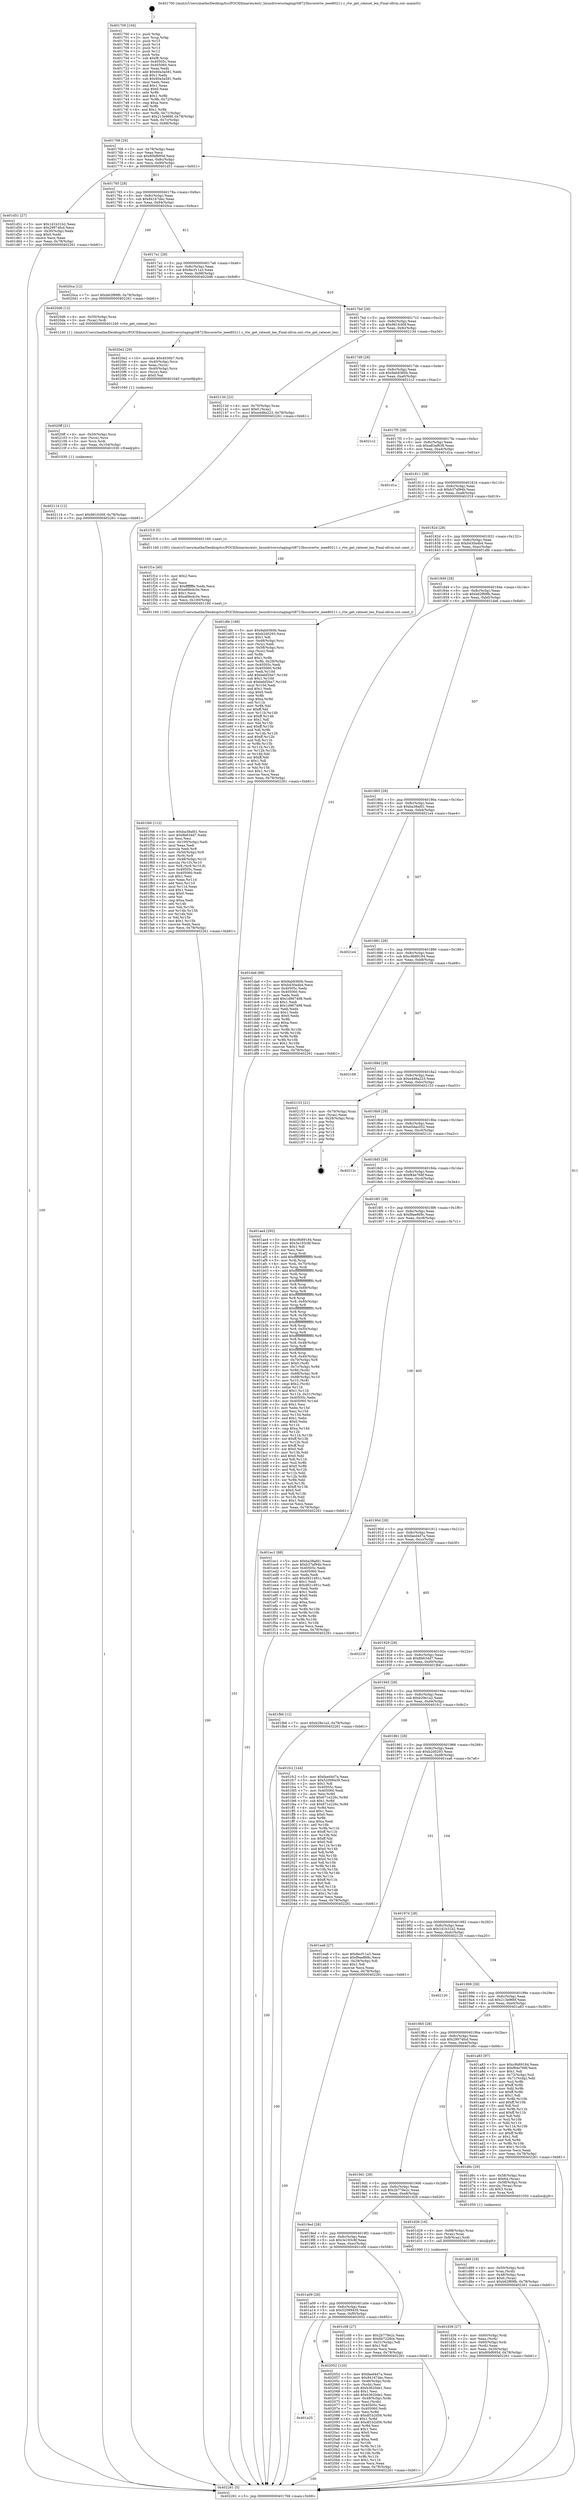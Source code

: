 digraph "0x401700" {
  label = "0x401700 (/mnt/c/Users/mathe/Desktop/tcc/POCII/binaries/extr_linuxdriversstagingrtl8723bscorertw_ieee80211.c_rtw_get_rateset_len_Final-ollvm.out::main(0))"
  labelloc = "t"
  node[shape=record]

  Entry [label="",width=0.3,height=0.3,shape=circle,fillcolor=black,style=filled]
  "0x401768" [label="{
     0x401768 [29]\l
     | [instrs]\l
     &nbsp;&nbsp;0x401768 \<+3\>: mov -0x78(%rbp),%eax\l
     &nbsp;&nbsp;0x40176b \<+2\>: mov %eax,%ecx\l
     &nbsp;&nbsp;0x40176d \<+6\>: sub $0x80bf695d,%ecx\l
     &nbsp;&nbsp;0x401773 \<+6\>: mov %eax,-0x8c(%rbp)\l
     &nbsp;&nbsp;0x401779 \<+6\>: mov %ecx,-0x90(%rbp)\l
     &nbsp;&nbsp;0x40177f \<+6\>: je 0000000000401d51 \<main+0x651\>\l
  }"]
  "0x401d51" [label="{
     0x401d51 [27]\l
     | [instrs]\l
     &nbsp;&nbsp;0x401d51 \<+5\>: mov $0x1d1b31b2,%eax\l
     &nbsp;&nbsp;0x401d56 \<+5\>: mov $0x29974fcd,%ecx\l
     &nbsp;&nbsp;0x401d5b \<+3\>: mov -0x30(%rbp),%edx\l
     &nbsp;&nbsp;0x401d5e \<+3\>: cmp $0x0,%edx\l
     &nbsp;&nbsp;0x401d61 \<+3\>: cmove %ecx,%eax\l
     &nbsp;&nbsp;0x401d64 \<+3\>: mov %eax,-0x78(%rbp)\l
     &nbsp;&nbsp;0x401d67 \<+5\>: jmp 0000000000402261 \<main+0xb61\>\l
  }"]
  "0x401785" [label="{
     0x401785 [28]\l
     | [instrs]\l
     &nbsp;&nbsp;0x401785 \<+5\>: jmp 000000000040178a \<main+0x8a\>\l
     &nbsp;&nbsp;0x40178a \<+6\>: mov -0x8c(%rbp),%eax\l
     &nbsp;&nbsp;0x401790 \<+5\>: sub $0x84167dec,%eax\l
     &nbsp;&nbsp;0x401795 \<+6\>: mov %eax,-0x94(%rbp)\l
     &nbsp;&nbsp;0x40179b \<+6\>: je 00000000004020ca \<main+0x9ca\>\l
  }"]
  Exit [label="",width=0.3,height=0.3,shape=circle,fillcolor=black,style=filled,peripheries=2]
  "0x4020ca" [label="{
     0x4020ca [12]\l
     | [instrs]\l
     &nbsp;&nbsp;0x4020ca \<+7\>: movl $0xb62f89fb,-0x78(%rbp)\l
     &nbsp;&nbsp;0x4020d1 \<+5\>: jmp 0000000000402261 \<main+0xb61\>\l
  }"]
  "0x4017a1" [label="{
     0x4017a1 [28]\l
     | [instrs]\l
     &nbsp;&nbsp;0x4017a1 \<+5\>: jmp 00000000004017a6 \<main+0xa6\>\l
     &nbsp;&nbsp;0x4017a6 \<+6\>: mov -0x8c(%rbp),%eax\l
     &nbsp;&nbsp;0x4017ac \<+5\>: sub $0x8ecf11a3,%eax\l
     &nbsp;&nbsp;0x4017b1 \<+6\>: mov %eax,-0x98(%rbp)\l
     &nbsp;&nbsp;0x4017b7 \<+6\>: je 00000000004020d6 \<main+0x9d6\>\l
  }"]
  "0x402114" [label="{
     0x402114 [12]\l
     | [instrs]\l
     &nbsp;&nbsp;0x402114 \<+7\>: movl $0x961fc00f,-0x78(%rbp)\l
     &nbsp;&nbsp;0x40211b \<+5\>: jmp 0000000000402261 \<main+0xb61\>\l
  }"]
  "0x4020d6" [label="{
     0x4020d6 [12]\l
     | [instrs]\l
     &nbsp;&nbsp;0x4020d6 \<+4\>: mov -0x50(%rbp),%rax\l
     &nbsp;&nbsp;0x4020da \<+3\>: mov (%rax),%rdi\l
     &nbsp;&nbsp;0x4020dd \<+5\>: call 0000000000401240 \<rtw_get_rateset_len\>\l
     | [calls]\l
     &nbsp;&nbsp;0x401240 \{1\} (/mnt/c/Users/mathe/Desktop/tcc/POCII/binaries/extr_linuxdriversstagingrtl8723bscorertw_ieee80211.c_rtw_get_rateset_len_Final-ollvm.out::rtw_get_rateset_len)\l
  }"]
  "0x4017bd" [label="{
     0x4017bd [28]\l
     | [instrs]\l
     &nbsp;&nbsp;0x4017bd \<+5\>: jmp 00000000004017c2 \<main+0xc2\>\l
     &nbsp;&nbsp;0x4017c2 \<+6\>: mov -0x8c(%rbp),%eax\l
     &nbsp;&nbsp;0x4017c8 \<+5\>: sub $0x961fc00f,%eax\l
     &nbsp;&nbsp;0x4017cd \<+6\>: mov %eax,-0x9c(%rbp)\l
     &nbsp;&nbsp;0x4017d3 \<+6\>: je 000000000040213d \<main+0xa3d\>\l
  }"]
  "0x4020ff" [label="{
     0x4020ff [21]\l
     | [instrs]\l
     &nbsp;&nbsp;0x4020ff \<+4\>: mov -0x50(%rbp),%rcx\l
     &nbsp;&nbsp;0x402103 \<+3\>: mov (%rcx),%rcx\l
     &nbsp;&nbsp;0x402106 \<+3\>: mov %rcx,%rdi\l
     &nbsp;&nbsp;0x402109 \<+6\>: mov %eax,-0x104(%rbp)\l
     &nbsp;&nbsp;0x40210f \<+5\>: call 0000000000401030 \<free@plt\>\l
     | [calls]\l
     &nbsp;&nbsp;0x401030 \{1\} (unknown)\l
  }"]
  "0x40213d" [label="{
     0x40213d [22]\l
     | [instrs]\l
     &nbsp;&nbsp;0x40213d \<+4\>: mov -0x70(%rbp),%rax\l
     &nbsp;&nbsp;0x402141 \<+6\>: movl $0x0,(%rax)\l
     &nbsp;&nbsp;0x402147 \<+7\>: movl $0xe4d8a223,-0x78(%rbp)\l
     &nbsp;&nbsp;0x40214e \<+5\>: jmp 0000000000402261 \<main+0xb61\>\l
  }"]
  "0x4017d9" [label="{
     0x4017d9 [28]\l
     | [instrs]\l
     &nbsp;&nbsp;0x4017d9 \<+5\>: jmp 00000000004017de \<main+0xde\>\l
     &nbsp;&nbsp;0x4017de \<+6\>: mov -0x8c(%rbp),%eax\l
     &nbsp;&nbsp;0x4017e4 \<+5\>: sub $0x9ab9360b,%eax\l
     &nbsp;&nbsp;0x4017e9 \<+6\>: mov %eax,-0xa0(%rbp)\l
     &nbsp;&nbsp;0x4017ef \<+6\>: je 00000000004021c2 \<main+0xac2\>\l
  }"]
  "0x4020e2" [label="{
     0x4020e2 [29]\l
     | [instrs]\l
     &nbsp;&nbsp;0x4020e2 \<+10\>: movabs $0x4030b7,%rdi\l
     &nbsp;&nbsp;0x4020ec \<+4\>: mov -0x40(%rbp),%rcx\l
     &nbsp;&nbsp;0x4020f0 \<+2\>: mov %eax,(%rcx)\l
     &nbsp;&nbsp;0x4020f2 \<+4\>: mov -0x40(%rbp),%rcx\l
     &nbsp;&nbsp;0x4020f6 \<+2\>: mov (%rcx),%esi\l
     &nbsp;&nbsp;0x4020f8 \<+2\>: mov $0x0,%al\l
     &nbsp;&nbsp;0x4020fa \<+5\>: call 0000000000401040 \<printf@plt\>\l
     | [calls]\l
     &nbsp;&nbsp;0x401040 \{1\} (unknown)\l
  }"]
  "0x4021c2" [label="{
     0x4021c2\l
  }", style=dashed]
  "0x4017f5" [label="{
     0x4017f5 [28]\l
     | [instrs]\l
     &nbsp;&nbsp;0x4017f5 \<+5\>: jmp 00000000004017fa \<main+0xfa\>\l
     &nbsp;&nbsp;0x4017fa \<+6\>: mov -0x8c(%rbp),%eax\l
     &nbsp;&nbsp;0x401800 \<+5\>: sub $0xa83af638,%eax\l
     &nbsp;&nbsp;0x401805 \<+6\>: mov %eax,-0xa4(%rbp)\l
     &nbsp;&nbsp;0x40180b \<+6\>: je 0000000000401d1a \<main+0x61a\>\l
  }"]
  "0x401a25" [label="{
     0x401a25\l
  }", style=dashed]
  "0x401d1a" [label="{
     0x401d1a\l
  }", style=dashed]
  "0x401811" [label="{
     0x401811 [28]\l
     | [instrs]\l
     &nbsp;&nbsp;0x401811 \<+5\>: jmp 0000000000401816 \<main+0x116\>\l
     &nbsp;&nbsp;0x401816 \<+6\>: mov -0x8c(%rbp),%eax\l
     &nbsp;&nbsp;0x40181c \<+5\>: sub $0xb37af94b,%eax\l
     &nbsp;&nbsp;0x401821 \<+6\>: mov %eax,-0xa8(%rbp)\l
     &nbsp;&nbsp;0x401827 \<+6\>: je 0000000000401f19 \<main+0x819\>\l
  }"]
  "0x402052" [label="{
     0x402052 [120]\l
     | [instrs]\l
     &nbsp;&nbsp;0x402052 \<+5\>: mov $0xfaed4d7a,%eax\l
     &nbsp;&nbsp;0x402057 \<+5\>: mov $0x84167dec,%ecx\l
     &nbsp;&nbsp;0x40205c \<+4\>: mov -0x48(%rbp),%rdx\l
     &nbsp;&nbsp;0x402060 \<+2\>: mov (%rdx),%esi\l
     &nbsp;&nbsp;0x402062 \<+6\>: sub $0xb3620de1,%esi\l
     &nbsp;&nbsp;0x402068 \<+3\>: add $0x1,%esi\l
     &nbsp;&nbsp;0x40206b \<+6\>: add $0xb3620de1,%esi\l
     &nbsp;&nbsp;0x402071 \<+4\>: mov -0x48(%rbp),%rdx\l
     &nbsp;&nbsp;0x402075 \<+2\>: mov %esi,(%rdx)\l
     &nbsp;&nbsp;0x402077 \<+7\>: mov 0x40505c,%esi\l
     &nbsp;&nbsp;0x40207e \<+7\>: mov 0x405060,%edi\l
     &nbsp;&nbsp;0x402085 \<+3\>: mov %esi,%r8d\l
     &nbsp;&nbsp;0x402088 \<+7\>: sub $0xdf1b2d56,%r8d\l
     &nbsp;&nbsp;0x40208f \<+4\>: sub $0x1,%r8d\l
     &nbsp;&nbsp;0x402093 \<+7\>: add $0xdf1b2d56,%r8d\l
     &nbsp;&nbsp;0x40209a \<+4\>: imul %r8d,%esi\l
     &nbsp;&nbsp;0x40209e \<+3\>: and $0x1,%esi\l
     &nbsp;&nbsp;0x4020a1 \<+3\>: cmp $0x0,%esi\l
     &nbsp;&nbsp;0x4020a4 \<+4\>: sete %r9b\l
     &nbsp;&nbsp;0x4020a8 \<+3\>: cmp $0xa,%edi\l
     &nbsp;&nbsp;0x4020ab \<+4\>: setl %r10b\l
     &nbsp;&nbsp;0x4020af \<+3\>: mov %r9b,%r11b\l
     &nbsp;&nbsp;0x4020b2 \<+3\>: and %r10b,%r11b\l
     &nbsp;&nbsp;0x4020b5 \<+3\>: xor %r10b,%r9b\l
     &nbsp;&nbsp;0x4020b8 \<+3\>: or %r9b,%r11b\l
     &nbsp;&nbsp;0x4020bb \<+4\>: test $0x1,%r11b\l
     &nbsp;&nbsp;0x4020bf \<+3\>: cmovne %ecx,%eax\l
     &nbsp;&nbsp;0x4020c2 \<+3\>: mov %eax,-0x78(%rbp)\l
     &nbsp;&nbsp;0x4020c5 \<+5\>: jmp 0000000000402261 \<main+0xb61\>\l
  }"]
  "0x401f19" [label="{
     0x401f19 [5]\l
     | [instrs]\l
     &nbsp;&nbsp;0x401f19 \<+5\>: call 0000000000401160 \<next_i\>\l
     | [calls]\l
     &nbsp;&nbsp;0x401160 \{100\} (/mnt/c/Users/mathe/Desktop/tcc/POCII/binaries/extr_linuxdriversstagingrtl8723bscorertw_ieee80211.c_rtw_get_rateset_len_Final-ollvm.out::next_i)\l
  }"]
  "0x40182d" [label="{
     0x40182d [28]\l
     | [instrs]\l
     &nbsp;&nbsp;0x40182d \<+5\>: jmp 0000000000401832 \<main+0x132\>\l
     &nbsp;&nbsp;0x401832 \<+6\>: mov -0x8c(%rbp),%eax\l
     &nbsp;&nbsp;0x401838 \<+5\>: sub $0xb430a4b4,%eax\l
     &nbsp;&nbsp;0x40183d \<+6\>: mov %eax,-0xac(%rbp)\l
     &nbsp;&nbsp;0x401843 \<+6\>: je 0000000000401dfe \<main+0x6fe\>\l
  }"]
  "0x401f46" [label="{
     0x401f46 [112]\l
     | [instrs]\l
     &nbsp;&nbsp;0x401f46 \<+5\>: mov $0xba38afd1,%ecx\l
     &nbsp;&nbsp;0x401f4b \<+5\>: mov $0x8b634d7,%edx\l
     &nbsp;&nbsp;0x401f50 \<+2\>: xor %esi,%esi\l
     &nbsp;&nbsp;0x401f52 \<+6\>: mov -0x100(%rbp),%edi\l
     &nbsp;&nbsp;0x401f58 \<+3\>: imul %eax,%edi\l
     &nbsp;&nbsp;0x401f5b \<+3\>: movslq %edi,%r8\l
     &nbsp;&nbsp;0x401f5e \<+4\>: mov -0x50(%rbp),%r9\l
     &nbsp;&nbsp;0x401f62 \<+3\>: mov (%r9),%r9\l
     &nbsp;&nbsp;0x401f65 \<+4\>: mov -0x48(%rbp),%r10\l
     &nbsp;&nbsp;0x401f69 \<+3\>: movslq (%r10),%r10\l
     &nbsp;&nbsp;0x401f6c \<+4\>: mov %r8,(%r9,%r10,8)\l
     &nbsp;&nbsp;0x401f70 \<+7\>: mov 0x40505c,%eax\l
     &nbsp;&nbsp;0x401f77 \<+7\>: mov 0x405060,%edi\l
     &nbsp;&nbsp;0x401f7e \<+3\>: sub $0x1,%esi\l
     &nbsp;&nbsp;0x401f81 \<+3\>: mov %eax,%r11d\l
     &nbsp;&nbsp;0x401f84 \<+3\>: add %esi,%r11d\l
     &nbsp;&nbsp;0x401f87 \<+4\>: imul %r11d,%eax\l
     &nbsp;&nbsp;0x401f8b \<+3\>: and $0x1,%eax\l
     &nbsp;&nbsp;0x401f8e \<+3\>: cmp $0x0,%eax\l
     &nbsp;&nbsp;0x401f91 \<+3\>: sete %bl\l
     &nbsp;&nbsp;0x401f94 \<+3\>: cmp $0xa,%edi\l
     &nbsp;&nbsp;0x401f97 \<+4\>: setl %r14b\l
     &nbsp;&nbsp;0x401f9b \<+3\>: mov %bl,%r15b\l
     &nbsp;&nbsp;0x401f9e \<+3\>: and %r14b,%r15b\l
     &nbsp;&nbsp;0x401fa1 \<+3\>: xor %r14b,%bl\l
     &nbsp;&nbsp;0x401fa4 \<+3\>: or %bl,%r15b\l
     &nbsp;&nbsp;0x401fa7 \<+4\>: test $0x1,%r15b\l
     &nbsp;&nbsp;0x401fab \<+3\>: cmovne %edx,%ecx\l
     &nbsp;&nbsp;0x401fae \<+3\>: mov %ecx,-0x78(%rbp)\l
     &nbsp;&nbsp;0x401fb1 \<+5\>: jmp 0000000000402261 \<main+0xb61\>\l
  }"]
  "0x401dfe" [label="{
     0x401dfe [168]\l
     | [instrs]\l
     &nbsp;&nbsp;0x401dfe \<+5\>: mov $0x9ab9360b,%eax\l
     &nbsp;&nbsp;0x401e03 \<+5\>: mov $0xb2d0293,%ecx\l
     &nbsp;&nbsp;0x401e08 \<+2\>: mov $0x1,%dl\l
     &nbsp;&nbsp;0x401e0a \<+4\>: mov -0x48(%rbp),%rsi\l
     &nbsp;&nbsp;0x401e0e \<+2\>: mov (%rsi),%edi\l
     &nbsp;&nbsp;0x401e10 \<+4\>: mov -0x58(%rbp),%rsi\l
     &nbsp;&nbsp;0x401e14 \<+2\>: cmp (%rsi),%edi\l
     &nbsp;&nbsp;0x401e16 \<+4\>: setl %r8b\l
     &nbsp;&nbsp;0x401e1a \<+4\>: and $0x1,%r8b\l
     &nbsp;&nbsp;0x401e1e \<+4\>: mov %r8b,-0x29(%rbp)\l
     &nbsp;&nbsp;0x401e22 \<+7\>: mov 0x40505c,%edi\l
     &nbsp;&nbsp;0x401e29 \<+8\>: mov 0x405060,%r9d\l
     &nbsp;&nbsp;0x401e31 \<+3\>: mov %edi,%r10d\l
     &nbsp;&nbsp;0x401e34 \<+7\>: add $0xbebf2be7,%r10d\l
     &nbsp;&nbsp;0x401e3b \<+4\>: sub $0x1,%r10d\l
     &nbsp;&nbsp;0x401e3f \<+7\>: sub $0xbebf2be7,%r10d\l
     &nbsp;&nbsp;0x401e46 \<+4\>: imul %r10d,%edi\l
     &nbsp;&nbsp;0x401e4a \<+3\>: and $0x1,%edi\l
     &nbsp;&nbsp;0x401e4d \<+3\>: cmp $0x0,%edi\l
     &nbsp;&nbsp;0x401e50 \<+4\>: sete %r8b\l
     &nbsp;&nbsp;0x401e54 \<+4\>: cmp $0xa,%r9d\l
     &nbsp;&nbsp;0x401e58 \<+4\>: setl %r11b\l
     &nbsp;&nbsp;0x401e5c \<+3\>: mov %r8b,%bl\l
     &nbsp;&nbsp;0x401e5f \<+3\>: xor $0xff,%bl\l
     &nbsp;&nbsp;0x401e62 \<+3\>: mov %r11b,%r14b\l
     &nbsp;&nbsp;0x401e65 \<+4\>: xor $0xff,%r14b\l
     &nbsp;&nbsp;0x401e69 \<+3\>: xor $0x1,%dl\l
     &nbsp;&nbsp;0x401e6c \<+3\>: mov %bl,%r15b\l
     &nbsp;&nbsp;0x401e6f \<+4\>: and $0xff,%r15b\l
     &nbsp;&nbsp;0x401e73 \<+3\>: and %dl,%r8b\l
     &nbsp;&nbsp;0x401e76 \<+3\>: mov %r14b,%r12b\l
     &nbsp;&nbsp;0x401e79 \<+4\>: and $0xff,%r12b\l
     &nbsp;&nbsp;0x401e7d \<+3\>: and %dl,%r11b\l
     &nbsp;&nbsp;0x401e80 \<+3\>: or %r8b,%r15b\l
     &nbsp;&nbsp;0x401e83 \<+3\>: or %r11b,%r12b\l
     &nbsp;&nbsp;0x401e86 \<+3\>: xor %r12b,%r15b\l
     &nbsp;&nbsp;0x401e89 \<+3\>: or %r14b,%bl\l
     &nbsp;&nbsp;0x401e8c \<+3\>: xor $0xff,%bl\l
     &nbsp;&nbsp;0x401e8f \<+3\>: or $0x1,%dl\l
     &nbsp;&nbsp;0x401e92 \<+2\>: and %dl,%bl\l
     &nbsp;&nbsp;0x401e94 \<+3\>: or %bl,%r15b\l
     &nbsp;&nbsp;0x401e97 \<+4\>: test $0x1,%r15b\l
     &nbsp;&nbsp;0x401e9b \<+3\>: cmovne %ecx,%eax\l
     &nbsp;&nbsp;0x401e9e \<+3\>: mov %eax,-0x78(%rbp)\l
     &nbsp;&nbsp;0x401ea1 \<+5\>: jmp 0000000000402261 \<main+0xb61\>\l
  }"]
  "0x401849" [label="{
     0x401849 [28]\l
     | [instrs]\l
     &nbsp;&nbsp;0x401849 \<+5\>: jmp 000000000040184e \<main+0x14e\>\l
     &nbsp;&nbsp;0x40184e \<+6\>: mov -0x8c(%rbp),%eax\l
     &nbsp;&nbsp;0x401854 \<+5\>: sub $0xb62f89fb,%eax\l
     &nbsp;&nbsp;0x401859 \<+6\>: mov %eax,-0xb0(%rbp)\l
     &nbsp;&nbsp;0x40185f \<+6\>: je 0000000000401da6 \<main+0x6a6\>\l
  }"]
  "0x401f1e" [label="{
     0x401f1e [40]\l
     | [instrs]\l
     &nbsp;&nbsp;0x401f1e \<+5\>: mov $0x2,%ecx\l
     &nbsp;&nbsp;0x401f23 \<+1\>: cltd\l
     &nbsp;&nbsp;0x401f24 \<+2\>: idiv %ecx\l
     &nbsp;&nbsp;0x401f26 \<+6\>: imul $0xfffffffe,%edx,%ecx\l
     &nbsp;&nbsp;0x401f2c \<+6\>: add $0xa68e4c5e,%ecx\l
     &nbsp;&nbsp;0x401f32 \<+3\>: add $0x1,%ecx\l
     &nbsp;&nbsp;0x401f35 \<+6\>: sub $0xa68e4c5e,%ecx\l
     &nbsp;&nbsp;0x401f3b \<+6\>: mov %ecx,-0x100(%rbp)\l
     &nbsp;&nbsp;0x401f41 \<+5\>: call 0000000000401160 \<next_i\>\l
     | [calls]\l
     &nbsp;&nbsp;0x401160 \{100\} (/mnt/c/Users/mathe/Desktop/tcc/POCII/binaries/extr_linuxdriversstagingrtl8723bscorertw_ieee80211.c_rtw_get_rateset_len_Final-ollvm.out::next_i)\l
  }"]
  "0x401da6" [label="{
     0x401da6 [88]\l
     | [instrs]\l
     &nbsp;&nbsp;0x401da6 \<+5\>: mov $0x9ab9360b,%eax\l
     &nbsp;&nbsp;0x401dab \<+5\>: mov $0xb430a4b4,%ecx\l
     &nbsp;&nbsp;0x401db0 \<+7\>: mov 0x40505c,%edx\l
     &nbsp;&nbsp;0x401db7 \<+7\>: mov 0x405060,%esi\l
     &nbsp;&nbsp;0x401dbe \<+2\>: mov %edx,%edi\l
     &nbsp;&nbsp;0x401dc0 \<+6\>: add $0x1d967498,%edi\l
     &nbsp;&nbsp;0x401dc6 \<+3\>: sub $0x1,%edi\l
     &nbsp;&nbsp;0x401dc9 \<+6\>: sub $0x1d967498,%edi\l
     &nbsp;&nbsp;0x401dcf \<+3\>: imul %edi,%edx\l
     &nbsp;&nbsp;0x401dd2 \<+3\>: and $0x1,%edx\l
     &nbsp;&nbsp;0x401dd5 \<+3\>: cmp $0x0,%edx\l
     &nbsp;&nbsp;0x401dd8 \<+4\>: sete %r8b\l
     &nbsp;&nbsp;0x401ddc \<+3\>: cmp $0xa,%esi\l
     &nbsp;&nbsp;0x401ddf \<+4\>: setl %r9b\l
     &nbsp;&nbsp;0x401de3 \<+3\>: mov %r8b,%r10b\l
     &nbsp;&nbsp;0x401de6 \<+3\>: and %r9b,%r10b\l
     &nbsp;&nbsp;0x401de9 \<+3\>: xor %r9b,%r8b\l
     &nbsp;&nbsp;0x401dec \<+3\>: or %r8b,%r10b\l
     &nbsp;&nbsp;0x401def \<+4\>: test $0x1,%r10b\l
     &nbsp;&nbsp;0x401df3 \<+3\>: cmovne %ecx,%eax\l
     &nbsp;&nbsp;0x401df6 \<+3\>: mov %eax,-0x78(%rbp)\l
     &nbsp;&nbsp;0x401df9 \<+5\>: jmp 0000000000402261 \<main+0xb61\>\l
  }"]
  "0x401865" [label="{
     0x401865 [28]\l
     | [instrs]\l
     &nbsp;&nbsp;0x401865 \<+5\>: jmp 000000000040186a \<main+0x16a\>\l
     &nbsp;&nbsp;0x40186a \<+6\>: mov -0x8c(%rbp),%eax\l
     &nbsp;&nbsp;0x401870 \<+5\>: sub $0xba38afd1,%eax\l
     &nbsp;&nbsp;0x401875 \<+6\>: mov %eax,-0xb4(%rbp)\l
     &nbsp;&nbsp;0x40187b \<+6\>: je 00000000004021e4 \<main+0xae4\>\l
  }"]
  "0x401d89" [label="{
     0x401d89 [29]\l
     | [instrs]\l
     &nbsp;&nbsp;0x401d89 \<+4\>: mov -0x50(%rbp),%rdi\l
     &nbsp;&nbsp;0x401d8d \<+3\>: mov %rax,(%rdi)\l
     &nbsp;&nbsp;0x401d90 \<+4\>: mov -0x48(%rbp),%rax\l
     &nbsp;&nbsp;0x401d94 \<+6\>: movl $0x0,(%rax)\l
     &nbsp;&nbsp;0x401d9a \<+7\>: movl $0xb62f89fb,-0x78(%rbp)\l
     &nbsp;&nbsp;0x401da1 \<+5\>: jmp 0000000000402261 \<main+0xb61\>\l
  }"]
  "0x4021e4" [label="{
     0x4021e4\l
  }", style=dashed]
  "0x401881" [label="{
     0x401881 [28]\l
     | [instrs]\l
     &nbsp;&nbsp;0x401881 \<+5\>: jmp 0000000000401886 \<main+0x186\>\l
     &nbsp;&nbsp;0x401886 \<+6\>: mov -0x8c(%rbp),%eax\l
     &nbsp;&nbsp;0x40188c \<+5\>: sub $0xc9b89184,%eax\l
     &nbsp;&nbsp;0x401891 \<+6\>: mov %eax,-0xb8(%rbp)\l
     &nbsp;&nbsp;0x401897 \<+6\>: je 0000000000402168 \<main+0xa68\>\l
  }"]
  "0x401d36" [label="{
     0x401d36 [27]\l
     | [instrs]\l
     &nbsp;&nbsp;0x401d36 \<+4\>: mov -0x60(%rbp),%rdi\l
     &nbsp;&nbsp;0x401d3a \<+2\>: mov %eax,(%rdi)\l
     &nbsp;&nbsp;0x401d3c \<+4\>: mov -0x60(%rbp),%rdi\l
     &nbsp;&nbsp;0x401d40 \<+2\>: mov (%rdi),%eax\l
     &nbsp;&nbsp;0x401d42 \<+3\>: mov %eax,-0x30(%rbp)\l
     &nbsp;&nbsp;0x401d45 \<+7\>: movl $0x80bf695d,-0x78(%rbp)\l
     &nbsp;&nbsp;0x401d4c \<+5\>: jmp 0000000000402261 \<main+0xb61\>\l
  }"]
  "0x402168" [label="{
     0x402168\l
  }", style=dashed]
  "0x40189d" [label="{
     0x40189d [28]\l
     | [instrs]\l
     &nbsp;&nbsp;0x40189d \<+5\>: jmp 00000000004018a2 \<main+0x1a2\>\l
     &nbsp;&nbsp;0x4018a2 \<+6\>: mov -0x8c(%rbp),%eax\l
     &nbsp;&nbsp;0x4018a8 \<+5\>: sub $0xe4d8a223,%eax\l
     &nbsp;&nbsp;0x4018ad \<+6\>: mov %eax,-0xbc(%rbp)\l
     &nbsp;&nbsp;0x4018b3 \<+6\>: je 0000000000402153 \<main+0xa53\>\l
  }"]
  "0x401a09" [label="{
     0x401a09 [28]\l
     | [instrs]\l
     &nbsp;&nbsp;0x401a09 \<+5\>: jmp 0000000000401a0e \<main+0x30e\>\l
     &nbsp;&nbsp;0x401a0e \<+6\>: mov -0x8c(%rbp),%eax\l
     &nbsp;&nbsp;0x401a14 \<+5\>: sub $0x52099439,%eax\l
     &nbsp;&nbsp;0x401a19 \<+6\>: mov %eax,-0xf0(%rbp)\l
     &nbsp;&nbsp;0x401a1f \<+6\>: je 0000000000402052 \<main+0x952\>\l
  }"]
  "0x402153" [label="{
     0x402153 [21]\l
     | [instrs]\l
     &nbsp;&nbsp;0x402153 \<+4\>: mov -0x70(%rbp),%rax\l
     &nbsp;&nbsp;0x402157 \<+2\>: mov (%rax),%eax\l
     &nbsp;&nbsp;0x402159 \<+4\>: lea -0x28(%rbp),%rsp\l
     &nbsp;&nbsp;0x40215d \<+1\>: pop %rbx\l
     &nbsp;&nbsp;0x40215e \<+2\>: pop %r12\l
     &nbsp;&nbsp;0x402160 \<+2\>: pop %r13\l
     &nbsp;&nbsp;0x402162 \<+2\>: pop %r14\l
     &nbsp;&nbsp;0x402164 \<+2\>: pop %r15\l
     &nbsp;&nbsp;0x402166 \<+1\>: pop %rbp\l
     &nbsp;&nbsp;0x402167 \<+1\>: ret\l
  }"]
  "0x4018b9" [label="{
     0x4018b9 [28]\l
     | [instrs]\l
     &nbsp;&nbsp;0x4018b9 \<+5\>: jmp 00000000004018be \<main+0x1be\>\l
     &nbsp;&nbsp;0x4018be \<+6\>: mov -0x8c(%rbp),%eax\l
     &nbsp;&nbsp;0x4018c4 \<+5\>: sub $0xe5dac052,%eax\l
     &nbsp;&nbsp;0x4018c9 \<+6\>: mov %eax,-0xc0(%rbp)\l
     &nbsp;&nbsp;0x4018cf \<+6\>: je 000000000040212c \<main+0xa2c\>\l
  }"]
  "0x401c08" [label="{
     0x401c08 [27]\l
     | [instrs]\l
     &nbsp;&nbsp;0x401c08 \<+5\>: mov $0x2b778e2c,%eax\l
     &nbsp;&nbsp;0x401c0d \<+5\>: mov $0x6b7228cb,%ecx\l
     &nbsp;&nbsp;0x401c12 \<+3\>: mov -0x31(%rbp),%dl\l
     &nbsp;&nbsp;0x401c15 \<+3\>: test $0x1,%dl\l
     &nbsp;&nbsp;0x401c18 \<+3\>: cmovne %ecx,%eax\l
     &nbsp;&nbsp;0x401c1b \<+3\>: mov %eax,-0x78(%rbp)\l
     &nbsp;&nbsp;0x401c1e \<+5\>: jmp 0000000000402261 \<main+0xb61\>\l
  }"]
  "0x40212c" [label="{
     0x40212c\l
  }", style=dashed]
  "0x4018d5" [label="{
     0x4018d5 [28]\l
     | [instrs]\l
     &nbsp;&nbsp;0x4018d5 \<+5\>: jmp 00000000004018da \<main+0x1da\>\l
     &nbsp;&nbsp;0x4018da \<+6\>: mov -0x8c(%rbp),%eax\l
     &nbsp;&nbsp;0x4018e0 \<+5\>: sub $0xf84e768f,%eax\l
     &nbsp;&nbsp;0x4018e5 \<+6\>: mov %eax,-0xc4(%rbp)\l
     &nbsp;&nbsp;0x4018eb \<+6\>: je 0000000000401ae4 \<main+0x3e4\>\l
  }"]
  "0x4019ed" [label="{
     0x4019ed [28]\l
     | [instrs]\l
     &nbsp;&nbsp;0x4019ed \<+5\>: jmp 00000000004019f2 \<main+0x2f2\>\l
     &nbsp;&nbsp;0x4019f2 \<+6\>: mov -0x8c(%rbp),%eax\l
     &nbsp;&nbsp;0x4019f8 \<+5\>: sub $0x3e193c8f,%eax\l
     &nbsp;&nbsp;0x4019fd \<+6\>: mov %eax,-0xec(%rbp)\l
     &nbsp;&nbsp;0x401a03 \<+6\>: je 0000000000401c08 \<main+0x508\>\l
  }"]
  "0x401ae4" [label="{
     0x401ae4 [292]\l
     | [instrs]\l
     &nbsp;&nbsp;0x401ae4 \<+5\>: mov $0xc9b89184,%eax\l
     &nbsp;&nbsp;0x401ae9 \<+5\>: mov $0x3e193c8f,%ecx\l
     &nbsp;&nbsp;0x401aee \<+2\>: mov $0x1,%dl\l
     &nbsp;&nbsp;0x401af0 \<+2\>: xor %esi,%esi\l
     &nbsp;&nbsp;0x401af2 \<+3\>: mov %rsp,%rdi\l
     &nbsp;&nbsp;0x401af5 \<+4\>: add $0xfffffffffffffff0,%rdi\l
     &nbsp;&nbsp;0x401af9 \<+3\>: mov %rdi,%rsp\l
     &nbsp;&nbsp;0x401afc \<+4\>: mov %rdi,-0x70(%rbp)\l
     &nbsp;&nbsp;0x401b00 \<+3\>: mov %rsp,%rdi\l
     &nbsp;&nbsp;0x401b03 \<+4\>: add $0xfffffffffffffff0,%rdi\l
     &nbsp;&nbsp;0x401b07 \<+3\>: mov %rdi,%rsp\l
     &nbsp;&nbsp;0x401b0a \<+3\>: mov %rsp,%r8\l
     &nbsp;&nbsp;0x401b0d \<+4\>: add $0xfffffffffffffff0,%r8\l
     &nbsp;&nbsp;0x401b11 \<+3\>: mov %r8,%rsp\l
     &nbsp;&nbsp;0x401b14 \<+4\>: mov %r8,-0x68(%rbp)\l
     &nbsp;&nbsp;0x401b18 \<+3\>: mov %rsp,%r8\l
     &nbsp;&nbsp;0x401b1b \<+4\>: add $0xfffffffffffffff0,%r8\l
     &nbsp;&nbsp;0x401b1f \<+3\>: mov %r8,%rsp\l
     &nbsp;&nbsp;0x401b22 \<+4\>: mov %r8,-0x60(%rbp)\l
     &nbsp;&nbsp;0x401b26 \<+3\>: mov %rsp,%r8\l
     &nbsp;&nbsp;0x401b29 \<+4\>: add $0xfffffffffffffff0,%r8\l
     &nbsp;&nbsp;0x401b2d \<+3\>: mov %r8,%rsp\l
     &nbsp;&nbsp;0x401b30 \<+4\>: mov %r8,-0x58(%rbp)\l
     &nbsp;&nbsp;0x401b34 \<+3\>: mov %rsp,%r8\l
     &nbsp;&nbsp;0x401b37 \<+4\>: add $0xfffffffffffffff0,%r8\l
     &nbsp;&nbsp;0x401b3b \<+3\>: mov %r8,%rsp\l
     &nbsp;&nbsp;0x401b3e \<+4\>: mov %r8,-0x50(%rbp)\l
     &nbsp;&nbsp;0x401b42 \<+3\>: mov %rsp,%r8\l
     &nbsp;&nbsp;0x401b45 \<+4\>: add $0xfffffffffffffff0,%r8\l
     &nbsp;&nbsp;0x401b49 \<+3\>: mov %r8,%rsp\l
     &nbsp;&nbsp;0x401b4c \<+4\>: mov %r8,-0x48(%rbp)\l
     &nbsp;&nbsp;0x401b50 \<+3\>: mov %rsp,%r8\l
     &nbsp;&nbsp;0x401b53 \<+4\>: add $0xfffffffffffffff0,%r8\l
     &nbsp;&nbsp;0x401b57 \<+3\>: mov %r8,%rsp\l
     &nbsp;&nbsp;0x401b5a \<+4\>: mov %r8,-0x40(%rbp)\l
     &nbsp;&nbsp;0x401b5e \<+4\>: mov -0x70(%rbp),%r8\l
     &nbsp;&nbsp;0x401b62 \<+7\>: movl $0x0,(%r8)\l
     &nbsp;&nbsp;0x401b69 \<+4\>: mov -0x7c(%rbp),%r9d\l
     &nbsp;&nbsp;0x401b6d \<+3\>: mov %r9d,(%rdi)\l
     &nbsp;&nbsp;0x401b70 \<+4\>: mov -0x68(%rbp),%r8\l
     &nbsp;&nbsp;0x401b74 \<+7\>: mov -0x88(%rbp),%r10\l
     &nbsp;&nbsp;0x401b7b \<+3\>: mov %r10,(%r8)\l
     &nbsp;&nbsp;0x401b7e \<+3\>: cmpl $0x2,(%rdi)\l
     &nbsp;&nbsp;0x401b81 \<+4\>: setne %r11b\l
     &nbsp;&nbsp;0x401b85 \<+4\>: and $0x1,%r11b\l
     &nbsp;&nbsp;0x401b89 \<+4\>: mov %r11b,-0x31(%rbp)\l
     &nbsp;&nbsp;0x401b8d \<+7\>: mov 0x40505c,%ebx\l
     &nbsp;&nbsp;0x401b94 \<+8\>: mov 0x405060,%r14d\l
     &nbsp;&nbsp;0x401b9c \<+3\>: sub $0x1,%esi\l
     &nbsp;&nbsp;0x401b9f \<+3\>: mov %ebx,%r15d\l
     &nbsp;&nbsp;0x401ba2 \<+3\>: add %esi,%r15d\l
     &nbsp;&nbsp;0x401ba5 \<+4\>: imul %r15d,%ebx\l
     &nbsp;&nbsp;0x401ba9 \<+3\>: and $0x1,%ebx\l
     &nbsp;&nbsp;0x401bac \<+3\>: cmp $0x0,%ebx\l
     &nbsp;&nbsp;0x401baf \<+4\>: sete %r11b\l
     &nbsp;&nbsp;0x401bb3 \<+4\>: cmp $0xa,%r14d\l
     &nbsp;&nbsp;0x401bb7 \<+4\>: setl %r12b\l
     &nbsp;&nbsp;0x401bbb \<+3\>: mov %r11b,%r13b\l
     &nbsp;&nbsp;0x401bbe \<+4\>: xor $0xff,%r13b\l
     &nbsp;&nbsp;0x401bc2 \<+3\>: mov %r12b,%sil\l
     &nbsp;&nbsp;0x401bc5 \<+4\>: xor $0xff,%sil\l
     &nbsp;&nbsp;0x401bc9 \<+3\>: xor $0x0,%dl\l
     &nbsp;&nbsp;0x401bcc \<+3\>: mov %r13b,%dil\l
     &nbsp;&nbsp;0x401bcf \<+4\>: and $0x0,%dil\l
     &nbsp;&nbsp;0x401bd3 \<+3\>: and %dl,%r11b\l
     &nbsp;&nbsp;0x401bd6 \<+3\>: mov %sil,%r8b\l
     &nbsp;&nbsp;0x401bd9 \<+4\>: and $0x0,%r8b\l
     &nbsp;&nbsp;0x401bdd \<+3\>: and %dl,%r12b\l
     &nbsp;&nbsp;0x401be0 \<+3\>: or %r11b,%dil\l
     &nbsp;&nbsp;0x401be3 \<+3\>: or %r12b,%r8b\l
     &nbsp;&nbsp;0x401be6 \<+3\>: xor %r8b,%dil\l
     &nbsp;&nbsp;0x401be9 \<+3\>: or %sil,%r13b\l
     &nbsp;&nbsp;0x401bec \<+4\>: xor $0xff,%r13b\l
     &nbsp;&nbsp;0x401bf0 \<+3\>: or $0x0,%dl\l
     &nbsp;&nbsp;0x401bf3 \<+3\>: and %dl,%r13b\l
     &nbsp;&nbsp;0x401bf6 \<+3\>: or %r13b,%dil\l
     &nbsp;&nbsp;0x401bf9 \<+4\>: test $0x1,%dil\l
     &nbsp;&nbsp;0x401bfd \<+3\>: cmovne %ecx,%eax\l
     &nbsp;&nbsp;0x401c00 \<+3\>: mov %eax,-0x78(%rbp)\l
     &nbsp;&nbsp;0x401c03 \<+5\>: jmp 0000000000402261 \<main+0xb61\>\l
  }"]
  "0x4018f1" [label="{
     0x4018f1 [28]\l
     | [instrs]\l
     &nbsp;&nbsp;0x4018f1 \<+5\>: jmp 00000000004018f6 \<main+0x1f6\>\l
     &nbsp;&nbsp;0x4018f6 \<+6\>: mov -0x8c(%rbp),%eax\l
     &nbsp;&nbsp;0x4018fc \<+5\>: sub $0xf9ae869c,%eax\l
     &nbsp;&nbsp;0x401901 \<+6\>: mov %eax,-0xc8(%rbp)\l
     &nbsp;&nbsp;0x401907 \<+6\>: je 0000000000401ec1 \<main+0x7c1\>\l
  }"]
  "0x401d26" [label="{
     0x401d26 [16]\l
     | [instrs]\l
     &nbsp;&nbsp;0x401d26 \<+4\>: mov -0x68(%rbp),%rax\l
     &nbsp;&nbsp;0x401d2a \<+3\>: mov (%rax),%rax\l
     &nbsp;&nbsp;0x401d2d \<+4\>: mov 0x8(%rax),%rdi\l
     &nbsp;&nbsp;0x401d31 \<+5\>: call 0000000000401060 \<atoi@plt\>\l
     | [calls]\l
     &nbsp;&nbsp;0x401060 \{1\} (unknown)\l
  }"]
  "0x401ec1" [label="{
     0x401ec1 [88]\l
     | [instrs]\l
     &nbsp;&nbsp;0x401ec1 \<+5\>: mov $0xba38afd1,%eax\l
     &nbsp;&nbsp;0x401ec6 \<+5\>: mov $0xb37af94b,%ecx\l
     &nbsp;&nbsp;0x401ecb \<+7\>: mov 0x40505c,%edx\l
     &nbsp;&nbsp;0x401ed2 \<+7\>: mov 0x405060,%esi\l
     &nbsp;&nbsp;0x401ed9 \<+2\>: mov %edx,%edi\l
     &nbsp;&nbsp;0x401edb \<+6\>: add $0xd921491c,%edi\l
     &nbsp;&nbsp;0x401ee1 \<+3\>: sub $0x1,%edi\l
     &nbsp;&nbsp;0x401ee4 \<+6\>: sub $0xd921491c,%edi\l
     &nbsp;&nbsp;0x401eea \<+3\>: imul %edi,%edx\l
     &nbsp;&nbsp;0x401eed \<+3\>: and $0x1,%edx\l
     &nbsp;&nbsp;0x401ef0 \<+3\>: cmp $0x0,%edx\l
     &nbsp;&nbsp;0x401ef3 \<+4\>: sete %r8b\l
     &nbsp;&nbsp;0x401ef7 \<+3\>: cmp $0xa,%esi\l
     &nbsp;&nbsp;0x401efa \<+4\>: setl %r9b\l
     &nbsp;&nbsp;0x401efe \<+3\>: mov %r8b,%r10b\l
     &nbsp;&nbsp;0x401f01 \<+3\>: and %r9b,%r10b\l
     &nbsp;&nbsp;0x401f04 \<+3\>: xor %r9b,%r8b\l
     &nbsp;&nbsp;0x401f07 \<+3\>: or %r8b,%r10b\l
     &nbsp;&nbsp;0x401f0a \<+4\>: test $0x1,%r10b\l
     &nbsp;&nbsp;0x401f0e \<+3\>: cmovne %ecx,%eax\l
     &nbsp;&nbsp;0x401f11 \<+3\>: mov %eax,-0x78(%rbp)\l
     &nbsp;&nbsp;0x401f14 \<+5\>: jmp 0000000000402261 \<main+0xb61\>\l
  }"]
  "0x40190d" [label="{
     0x40190d [28]\l
     | [instrs]\l
     &nbsp;&nbsp;0x40190d \<+5\>: jmp 0000000000401912 \<main+0x212\>\l
     &nbsp;&nbsp;0x401912 \<+6\>: mov -0x8c(%rbp),%eax\l
     &nbsp;&nbsp;0x401918 \<+5\>: sub $0xfaed4d7a,%eax\l
     &nbsp;&nbsp;0x40191d \<+6\>: mov %eax,-0xcc(%rbp)\l
     &nbsp;&nbsp;0x401923 \<+6\>: je 000000000040223f \<main+0xb3f\>\l
  }"]
  "0x4019d1" [label="{
     0x4019d1 [28]\l
     | [instrs]\l
     &nbsp;&nbsp;0x4019d1 \<+5\>: jmp 00000000004019d6 \<main+0x2d6\>\l
     &nbsp;&nbsp;0x4019d6 \<+6\>: mov -0x8c(%rbp),%eax\l
     &nbsp;&nbsp;0x4019dc \<+5\>: sub $0x2b778e2c,%eax\l
     &nbsp;&nbsp;0x4019e1 \<+6\>: mov %eax,-0xe8(%rbp)\l
     &nbsp;&nbsp;0x4019e7 \<+6\>: je 0000000000401d26 \<main+0x626\>\l
  }"]
  "0x40223f" [label="{
     0x40223f\l
  }", style=dashed]
  "0x401929" [label="{
     0x401929 [28]\l
     | [instrs]\l
     &nbsp;&nbsp;0x401929 \<+5\>: jmp 000000000040192e \<main+0x22e\>\l
     &nbsp;&nbsp;0x40192e \<+6\>: mov -0x8c(%rbp),%eax\l
     &nbsp;&nbsp;0x401934 \<+5\>: sub $0x8b634d7,%eax\l
     &nbsp;&nbsp;0x401939 \<+6\>: mov %eax,-0xd0(%rbp)\l
     &nbsp;&nbsp;0x40193f \<+6\>: je 0000000000401fb6 \<main+0x8b6\>\l
  }"]
  "0x401d6c" [label="{
     0x401d6c [29]\l
     | [instrs]\l
     &nbsp;&nbsp;0x401d6c \<+4\>: mov -0x58(%rbp),%rax\l
     &nbsp;&nbsp;0x401d70 \<+6\>: movl $0x64,(%rax)\l
     &nbsp;&nbsp;0x401d76 \<+4\>: mov -0x58(%rbp),%rax\l
     &nbsp;&nbsp;0x401d7a \<+3\>: movslq (%rax),%rax\l
     &nbsp;&nbsp;0x401d7d \<+4\>: shl $0x3,%rax\l
     &nbsp;&nbsp;0x401d81 \<+3\>: mov %rax,%rdi\l
     &nbsp;&nbsp;0x401d84 \<+5\>: call 0000000000401050 \<malloc@plt\>\l
     | [calls]\l
     &nbsp;&nbsp;0x401050 \{1\} (unknown)\l
  }"]
  "0x401fb6" [label="{
     0x401fb6 [12]\l
     | [instrs]\l
     &nbsp;&nbsp;0x401fb6 \<+7\>: movl $0xb29e1a2,-0x78(%rbp)\l
     &nbsp;&nbsp;0x401fbd \<+5\>: jmp 0000000000402261 \<main+0xb61\>\l
  }"]
  "0x401945" [label="{
     0x401945 [28]\l
     | [instrs]\l
     &nbsp;&nbsp;0x401945 \<+5\>: jmp 000000000040194a \<main+0x24a\>\l
     &nbsp;&nbsp;0x40194a \<+6\>: mov -0x8c(%rbp),%eax\l
     &nbsp;&nbsp;0x401950 \<+5\>: sub $0xb29e1a2,%eax\l
     &nbsp;&nbsp;0x401955 \<+6\>: mov %eax,-0xd4(%rbp)\l
     &nbsp;&nbsp;0x40195b \<+6\>: je 0000000000401fc2 \<main+0x8c2\>\l
  }"]
  "0x401700" [label="{
     0x401700 [104]\l
     | [instrs]\l
     &nbsp;&nbsp;0x401700 \<+1\>: push %rbp\l
     &nbsp;&nbsp;0x401701 \<+3\>: mov %rsp,%rbp\l
     &nbsp;&nbsp;0x401704 \<+2\>: push %r15\l
     &nbsp;&nbsp;0x401706 \<+2\>: push %r14\l
     &nbsp;&nbsp;0x401708 \<+2\>: push %r13\l
     &nbsp;&nbsp;0x40170a \<+2\>: push %r12\l
     &nbsp;&nbsp;0x40170c \<+1\>: push %rbx\l
     &nbsp;&nbsp;0x40170d \<+7\>: sub $0xf8,%rsp\l
     &nbsp;&nbsp;0x401714 \<+7\>: mov 0x40505c,%eax\l
     &nbsp;&nbsp;0x40171b \<+7\>: mov 0x405060,%ecx\l
     &nbsp;&nbsp;0x401722 \<+2\>: mov %eax,%edx\l
     &nbsp;&nbsp;0x401724 \<+6\>: add $0x60a3a581,%edx\l
     &nbsp;&nbsp;0x40172a \<+3\>: sub $0x1,%edx\l
     &nbsp;&nbsp;0x40172d \<+6\>: sub $0x60a3a581,%edx\l
     &nbsp;&nbsp;0x401733 \<+3\>: imul %edx,%eax\l
     &nbsp;&nbsp;0x401736 \<+3\>: and $0x1,%eax\l
     &nbsp;&nbsp;0x401739 \<+3\>: cmp $0x0,%eax\l
     &nbsp;&nbsp;0x40173c \<+4\>: sete %r8b\l
     &nbsp;&nbsp;0x401740 \<+4\>: and $0x1,%r8b\l
     &nbsp;&nbsp;0x401744 \<+4\>: mov %r8b,-0x72(%rbp)\l
     &nbsp;&nbsp;0x401748 \<+3\>: cmp $0xa,%ecx\l
     &nbsp;&nbsp;0x40174b \<+4\>: setl %r8b\l
     &nbsp;&nbsp;0x40174f \<+4\>: and $0x1,%r8b\l
     &nbsp;&nbsp;0x401753 \<+4\>: mov %r8b,-0x71(%rbp)\l
     &nbsp;&nbsp;0x401757 \<+7\>: movl $0x213e966f,-0x78(%rbp)\l
     &nbsp;&nbsp;0x40175e \<+3\>: mov %edi,-0x7c(%rbp)\l
     &nbsp;&nbsp;0x401761 \<+7\>: mov %rsi,-0x88(%rbp)\l
  }"]
  "0x401fc2" [label="{
     0x401fc2 [144]\l
     | [instrs]\l
     &nbsp;&nbsp;0x401fc2 \<+5\>: mov $0xfaed4d7a,%eax\l
     &nbsp;&nbsp;0x401fc7 \<+5\>: mov $0x52099439,%ecx\l
     &nbsp;&nbsp;0x401fcc \<+2\>: mov $0x1,%dl\l
     &nbsp;&nbsp;0x401fce \<+7\>: mov 0x40505c,%esi\l
     &nbsp;&nbsp;0x401fd5 \<+7\>: mov 0x405060,%edi\l
     &nbsp;&nbsp;0x401fdc \<+3\>: mov %esi,%r8d\l
     &nbsp;&nbsp;0x401fdf \<+7\>: add $0x671e226c,%r8d\l
     &nbsp;&nbsp;0x401fe6 \<+4\>: sub $0x1,%r8d\l
     &nbsp;&nbsp;0x401fea \<+7\>: sub $0x671e226c,%r8d\l
     &nbsp;&nbsp;0x401ff1 \<+4\>: imul %r8d,%esi\l
     &nbsp;&nbsp;0x401ff5 \<+3\>: and $0x1,%esi\l
     &nbsp;&nbsp;0x401ff8 \<+3\>: cmp $0x0,%esi\l
     &nbsp;&nbsp;0x401ffb \<+4\>: sete %r9b\l
     &nbsp;&nbsp;0x401fff \<+3\>: cmp $0xa,%edi\l
     &nbsp;&nbsp;0x402002 \<+4\>: setl %r10b\l
     &nbsp;&nbsp;0x402006 \<+3\>: mov %r9b,%r11b\l
     &nbsp;&nbsp;0x402009 \<+4\>: xor $0xff,%r11b\l
     &nbsp;&nbsp;0x40200d \<+3\>: mov %r10b,%bl\l
     &nbsp;&nbsp;0x402010 \<+3\>: xor $0xff,%bl\l
     &nbsp;&nbsp;0x402013 \<+3\>: xor $0x0,%dl\l
     &nbsp;&nbsp;0x402016 \<+3\>: mov %r11b,%r14b\l
     &nbsp;&nbsp;0x402019 \<+4\>: and $0x0,%r14b\l
     &nbsp;&nbsp;0x40201d \<+3\>: and %dl,%r9b\l
     &nbsp;&nbsp;0x402020 \<+3\>: mov %bl,%r15b\l
     &nbsp;&nbsp;0x402023 \<+4\>: and $0x0,%r15b\l
     &nbsp;&nbsp;0x402027 \<+3\>: and %dl,%r10b\l
     &nbsp;&nbsp;0x40202a \<+3\>: or %r9b,%r14b\l
     &nbsp;&nbsp;0x40202d \<+3\>: or %r10b,%r15b\l
     &nbsp;&nbsp;0x402030 \<+3\>: xor %r15b,%r14b\l
     &nbsp;&nbsp;0x402033 \<+3\>: or %bl,%r11b\l
     &nbsp;&nbsp;0x402036 \<+4\>: xor $0xff,%r11b\l
     &nbsp;&nbsp;0x40203a \<+3\>: or $0x0,%dl\l
     &nbsp;&nbsp;0x40203d \<+3\>: and %dl,%r11b\l
     &nbsp;&nbsp;0x402040 \<+3\>: or %r11b,%r14b\l
     &nbsp;&nbsp;0x402043 \<+4\>: test $0x1,%r14b\l
     &nbsp;&nbsp;0x402047 \<+3\>: cmovne %ecx,%eax\l
     &nbsp;&nbsp;0x40204a \<+3\>: mov %eax,-0x78(%rbp)\l
     &nbsp;&nbsp;0x40204d \<+5\>: jmp 0000000000402261 \<main+0xb61\>\l
  }"]
  "0x401961" [label="{
     0x401961 [28]\l
     | [instrs]\l
     &nbsp;&nbsp;0x401961 \<+5\>: jmp 0000000000401966 \<main+0x266\>\l
     &nbsp;&nbsp;0x401966 \<+6\>: mov -0x8c(%rbp),%eax\l
     &nbsp;&nbsp;0x40196c \<+5\>: sub $0xb2d0293,%eax\l
     &nbsp;&nbsp;0x401971 \<+6\>: mov %eax,-0xd8(%rbp)\l
     &nbsp;&nbsp;0x401977 \<+6\>: je 0000000000401ea6 \<main+0x7a6\>\l
  }"]
  "0x402261" [label="{
     0x402261 [5]\l
     | [instrs]\l
     &nbsp;&nbsp;0x402261 \<+5\>: jmp 0000000000401768 \<main+0x68\>\l
  }"]
  "0x401ea6" [label="{
     0x401ea6 [27]\l
     | [instrs]\l
     &nbsp;&nbsp;0x401ea6 \<+5\>: mov $0x8ecf11a3,%eax\l
     &nbsp;&nbsp;0x401eab \<+5\>: mov $0xf9ae869c,%ecx\l
     &nbsp;&nbsp;0x401eb0 \<+3\>: mov -0x29(%rbp),%dl\l
     &nbsp;&nbsp;0x401eb3 \<+3\>: test $0x1,%dl\l
     &nbsp;&nbsp;0x401eb6 \<+3\>: cmovne %ecx,%eax\l
     &nbsp;&nbsp;0x401eb9 \<+3\>: mov %eax,-0x78(%rbp)\l
     &nbsp;&nbsp;0x401ebc \<+5\>: jmp 0000000000402261 \<main+0xb61\>\l
  }"]
  "0x40197d" [label="{
     0x40197d [28]\l
     | [instrs]\l
     &nbsp;&nbsp;0x40197d \<+5\>: jmp 0000000000401982 \<main+0x282\>\l
     &nbsp;&nbsp;0x401982 \<+6\>: mov -0x8c(%rbp),%eax\l
     &nbsp;&nbsp;0x401988 \<+5\>: sub $0x1d1b31b2,%eax\l
     &nbsp;&nbsp;0x40198d \<+6\>: mov %eax,-0xdc(%rbp)\l
     &nbsp;&nbsp;0x401993 \<+6\>: je 0000000000402120 \<main+0xa20\>\l
  }"]
  "0x4019b5" [label="{
     0x4019b5 [28]\l
     | [instrs]\l
     &nbsp;&nbsp;0x4019b5 \<+5\>: jmp 00000000004019ba \<main+0x2ba\>\l
     &nbsp;&nbsp;0x4019ba \<+6\>: mov -0x8c(%rbp),%eax\l
     &nbsp;&nbsp;0x4019c0 \<+5\>: sub $0x29974fcd,%eax\l
     &nbsp;&nbsp;0x4019c5 \<+6\>: mov %eax,-0xe4(%rbp)\l
     &nbsp;&nbsp;0x4019cb \<+6\>: je 0000000000401d6c \<main+0x66c\>\l
  }"]
  "0x402120" [label="{
     0x402120\l
  }", style=dashed]
  "0x401999" [label="{
     0x401999 [28]\l
     | [instrs]\l
     &nbsp;&nbsp;0x401999 \<+5\>: jmp 000000000040199e \<main+0x29e\>\l
     &nbsp;&nbsp;0x40199e \<+6\>: mov -0x8c(%rbp),%eax\l
     &nbsp;&nbsp;0x4019a4 \<+5\>: sub $0x213e966f,%eax\l
     &nbsp;&nbsp;0x4019a9 \<+6\>: mov %eax,-0xe0(%rbp)\l
     &nbsp;&nbsp;0x4019af \<+6\>: je 0000000000401a83 \<main+0x383\>\l
  }"]
  "0x401a83" [label="{
     0x401a83 [97]\l
     | [instrs]\l
     &nbsp;&nbsp;0x401a83 \<+5\>: mov $0xc9b89184,%eax\l
     &nbsp;&nbsp;0x401a88 \<+5\>: mov $0xf84e768f,%ecx\l
     &nbsp;&nbsp;0x401a8d \<+2\>: mov $0x1,%dl\l
     &nbsp;&nbsp;0x401a8f \<+4\>: mov -0x72(%rbp),%sil\l
     &nbsp;&nbsp;0x401a93 \<+4\>: mov -0x71(%rbp),%dil\l
     &nbsp;&nbsp;0x401a97 \<+3\>: mov %sil,%r8b\l
     &nbsp;&nbsp;0x401a9a \<+4\>: xor $0xff,%r8b\l
     &nbsp;&nbsp;0x401a9e \<+3\>: mov %dil,%r9b\l
     &nbsp;&nbsp;0x401aa1 \<+4\>: xor $0xff,%r9b\l
     &nbsp;&nbsp;0x401aa5 \<+3\>: xor $0x1,%dl\l
     &nbsp;&nbsp;0x401aa8 \<+3\>: mov %r8b,%r10b\l
     &nbsp;&nbsp;0x401aab \<+4\>: and $0xff,%r10b\l
     &nbsp;&nbsp;0x401aaf \<+3\>: and %dl,%sil\l
     &nbsp;&nbsp;0x401ab2 \<+3\>: mov %r9b,%r11b\l
     &nbsp;&nbsp;0x401ab5 \<+4\>: and $0xff,%r11b\l
     &nbsp;&nbsp;0x401ab9 \<+3\>: and %dl,%dil\l
     &nbsp;&nbsp;0x401abc \<+3\>: or %sil,%r10b\l
     &nbsp;&nbsp;0x401abf \<+3\>: or %dil,%r11b\l
     &nbsp;&nbsp;0x401ac2 \<+3\>: xor %r11b,%r10b\l
     &nbsp;&nbsp;0x401ac5 \<+3\>: or %r9b,%r8b\l
     &nbsp;&nbsp;0x401ac8 \<+4\>: xor $0xff,%r8b\l
     &nbsp;&nbsp;0x401acc \<+3\>: or $0x1,%dl\l
     &nbsp;&nbsp;0x401acf \<+3\>: and %dl,%r8b\l
     &nbsp;&nbsp;0x401ad2 \<+3\>: or %r8b,%r10b\l
     &nbsp;&nbsp;0x401ad5 \<+4\>: test $0x1,%r10b\l
     &nbsp;&nbsp;0x401ad9 \<+3\>: cmovne %ecx,%eax\l
     &nbsp;&nbsp;0x401adc \<+3\>: mov %eax,-0x78(%rbp)\l
     &nbsp;&nbsp;0x401adf \<+5\>: jmp 0000000000402261 \<main+0xb61\>\l
  }"]
  Entry -> "0x401700" [label=" 1"]
  "0x401768" -> "0x401d51" [label=" 1"]
  "0x401768" -> "0x401785" [label=" 911"]
  "0x402153" -> Exit [label=" 1"]
  "0x401785" -> "0x4020ca" [label=" 100"]
  "0x401785" -> "0x4017a1" [label=" 811"]
  "0x40213d" -> "0x402261" [label=" 1"]
  "0x4017a1" -> "0x4020d6" [label=" 1"]
  "0x4017a1" -> "0x4017bd" [label=" 810"]
  "0x402114" -> "0x402261" [label=" 1"]
  "0x4017bd" -> "0x40213d" [label=" 1"]
  "0x4017bd" -> "0x4017d9" [label=" 809"]
  "0x4020ff" -> "0x402114" [label=" 1"]
  "0x4017d9" -> "0x4021c2" [label=" 0"]
  "0x4017d9" -> "0x4017f5" [label=" 809"]
  "0x4020e2" -> "0x4020ff" [label=" 1"]
  "0x4017f5" -> "0x401d1a" [label=" 0"]
  "0x4017f5" -> "0x401811" [label=" 809"]
  "0x4020d6" -> "0x4020e2" [label=" 1"]
  "0x401811" -> "0x401f19" [label=" 100"]
  "0x401811" -> "0x40182d" [label=" 709"]
  "0x4020ca" -> "0x402261" [label=" 100"]
  "0x40182d" -> "0x401dfe" [label=" 101"]
  "0x40182d" -> "0x401849" [label=" 608"]
  "0x401a09" -> "0x401a25" [label=" 0"]
  "0x401849" -> "0x401da6" [label=" 101"]
  "0x401849" -> "0x401865" [label=" 507"]
  "0x401a09" -> "0x402052" [label=" 100"]
  "0x401865" -> "0x4021e4" [label=" 0"]
  "0x401865" -> "0x401881" [label=" 507"]
  "0x402052" -> "0x402261" [label=" 100"]
  "0x401881" -> "0x402168" [label=" 0"]
  "0x401881" -> "0x40189d" [label=" 507"]
  "0x401fc2" -> "0x402261" [label=" 100"]
  "0x40189d" -> "0x402153" [label=" 1"]
  "0x40189d" -> "0x4018b9" [label=" 506"]
  "0x401fb6" -> "0x402261" [label=" 100"]
  "0x4018b9" -> "0x40212c" [label=" 0"]
  "0x4018b9" -> "0x4018d5" [label=" 506"]
  "0x401f46" -> "0x402261" [label=" 100"]
  "0x4018d5" -> "0x401ae4" [label=" 1"]
  "0x4018d5" -> "0x4018f1" [label=" 505"]
  "0x401f19" -> "0x401f1e" [label=" 100"]
  "0x4018f1" -> "0x401ec1" [label=" 100"]
  "0x4018f1" -> "0x40190d" [label=" 405"]
  "0x401ec1" -> "0x402261" [label=" 100"]
  "0x40190d" -> "0x40223f" [label=" 0"]
  "0x40190d" -> "0x401929" [label=" 405"]
  "0x401dfe" -> "0x402261" [label=" 101"]
  "0x401929" -> "0x401fb6" [label=" 100"]
  "0x401929" -> "0x401945" [label=" 305"]
  "0x401da6" -> "0x402261" [label=" 101"]
  "0x401945" -> "0x401fc2" [label=" 100"]
  "0x401945" -> "0x401961" [label=" 205"]
  "0x401d51" -> "0x402261" [label=" 1"]
  "0x401961" -> "0x401ea6" [label=" 101"]
  "0x401961" -> "0x40197d" [label=" 104"]
  "0x401d36" -> "0x402261" [label=" 1"]
  "0x40197d" -> "0x402120" [label=" 0"]
  "0x40197d" -> "0x401999" [label=" 104"]
  "0x401d26" -> "0x401d36" [label=" 1"]
  "0x401999" -> "0x401a83" [label=" 1"]
  "0x401999" -> "0x4019b5" [label=" 103"]
  "0x401a83" -> "0x402261" [label=" 1"]
  "0x401700" -> "0x401768" [label=" 1"]
  "0x402261" -> "0x401768" [label=" 911"]
  "0x401d6c" -> "0x401d89" [label=" 1"]
  "0x401ae4" -> "0x402261" [label=" 1"]
  "0x401d89" -> "0x402261" [label=" 1"]
  "0x4019b5" -> "0x401d6c" [label=" 1"]
  "0x4019b5" -> "0x4019d1" [label=" 102"]
  "0x401ea6" -> "0x402261" [label=" 101"]
  "0x4019d1" -> "0x401d26" [label=" 1"]
  "0x4019d1" -> "0x4019ed" [label=" 101"]
  "0x401f1e" -> "0x401f46" [label=" 100"]
  "0x4019ed" -> "0x401c08" [label=" 1"]
  "0x4019ed" -> "0x401a09" [label=" 100"]
  "0x401c08" -> "0x402261" [label=" 1"]
}
